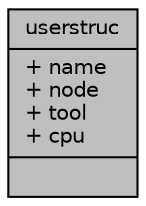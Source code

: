 digraph "userstruc"
{
 // INTERACTIVE_SVG=YES
  edge [fontname="Helvetica",fontsize="10",labelfontname="Helvetica",labelfontsize="10"];
  node [fontname="Helvetica",fontsize="10",shape=record];
  Node1 [label="{userstruc\n|+ name\l+ node\l+ tool\l+ cpu\l|}",height=0.2,width=0.4,color="black", fillcolor="grey75", style="filled", fontcolor="black"];
}
